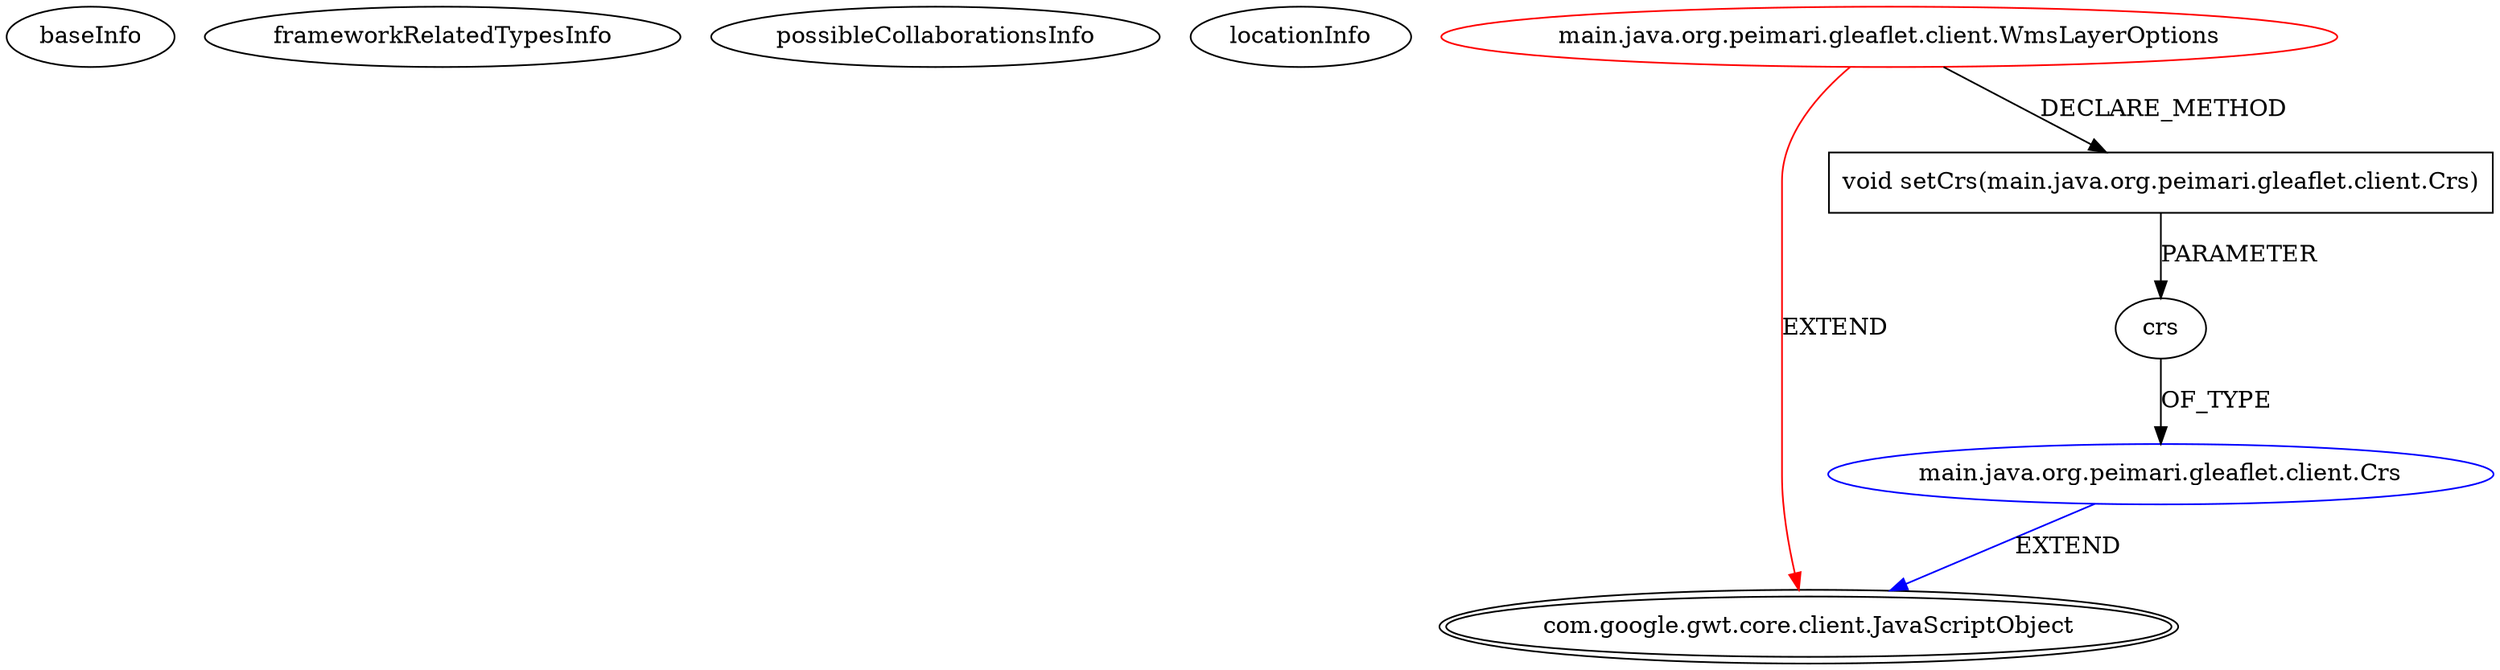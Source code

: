 digraph {
baseInfo[graphId=4093,category="extension_graph",isAnonymous=false,possibleRelation=true]
frameworkRelatedTypesInfo[0="com.google.gwt.core.client.JavaScriptObject"]
possibleCollaborationsInfo[0="4093~CLIENT_METHOD_DECLARATION-PARAMETER_DECLARATION-~com.google.gwt.core.client.JavaScriptObject ~com.google.gwt.core.client.JavaScriptObject ~false~false"]
locationInfo[projectName="mstahv-g-leaflet",filePath="/mstahv-g-leaflet/g-leaflet-master/src/main/java/org/peimari/gleaflet/client/WmsLayerOptions.java",contextSignature="WmsLayerOptions",graphId="4093"]
0[label="main.java.org.peimari.gleaflet.client.WmsLayerOptions",vertexType="ROOT_CLIENT_CLASS_DECLARATION",isFrameworkType=false,color=red]
1[label="com.google.gwt.core.client.JavaScriptObject",vertexType="FRAMEWORK_CLASS_TYPE",isFrameworkType=true,peripheries=2]
8[label="void setCrs(main.java.org.peimari.gleaflet.client.Crs)",vertexType="CLIENT_METHOD_DECLARATION",isFrameworkType=false,shape=box]
9[label="crs",vertexType="PARAMETER_DECLARATION",isFrameworkType=false]
10[label="main.java.org.peimari.gleaflet.client.Crs",vertexType="REFERENCE_CLIENT_CLASS_DECLARATION",isFrameworkType=false,color=blue]
0->1[label="EXTEND",color=red]
0->8[label="DECLARE_METHOD"]
10->1[label="EXTEND",color=blue]
9->10[label="OF_TYPE"]
8->9[label="PARAMETER"]
}
